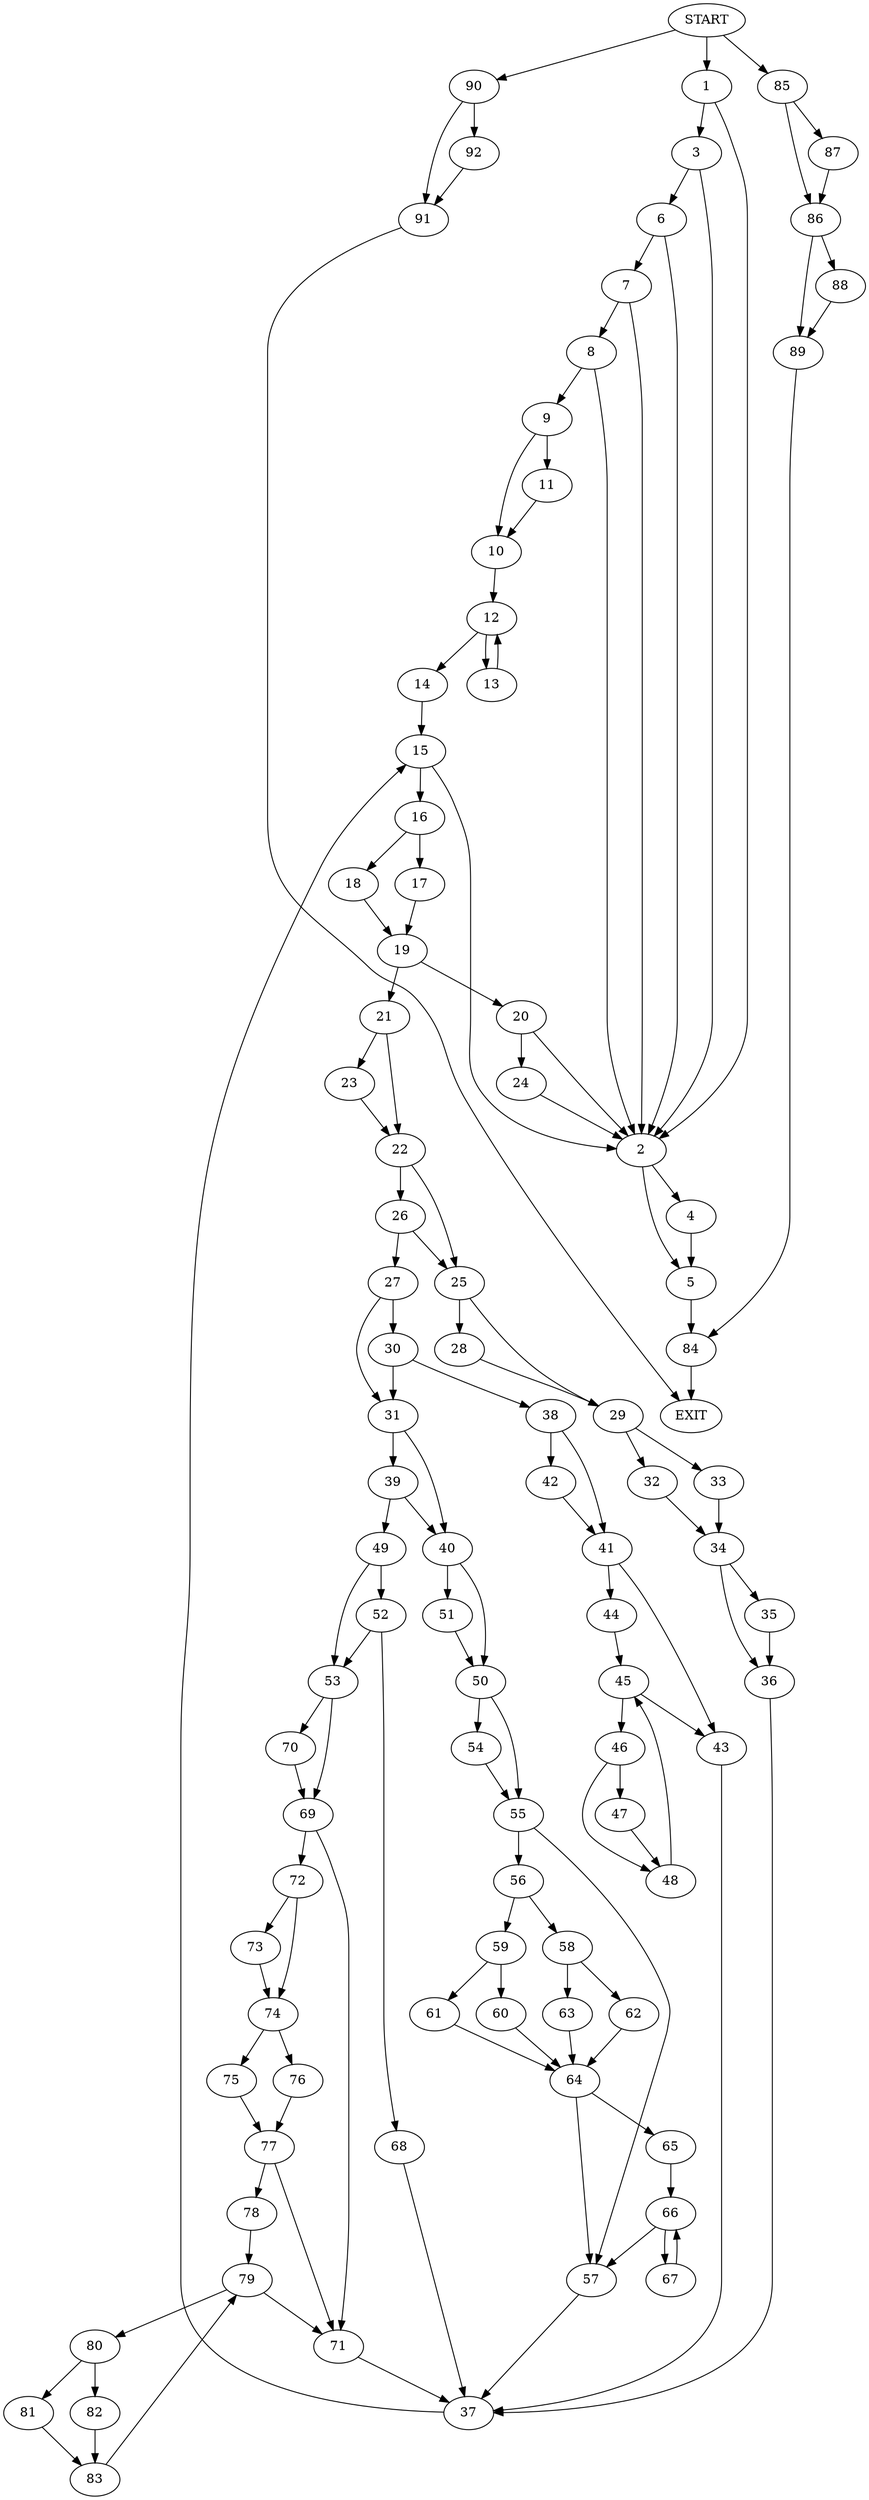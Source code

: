 digraph {
0 [label="START"]
93 [label="EXIT"]
0 -> 1
1 -> 2
1 -> 3
2 -> 4
2 -> 5
3 -> 2
3 -> 6
6 -> 7
6 -> 2
7 -> 2
7 -> 8
8 -> 2
8 -> 9
9 -> 10
9 -> 11
11 -> 10
10 -> 12
12 -> 13
12 -> 14
13 -> 12
14 -> 15
15 -> 2
15 -> 16
16 -> 17
16 -> 18
17 -> 19
18 -> 19
19 -> 20
19 -> 21
21 -> 22
21 -> 23
20 -> 2
20 -> 24
24 -> 2
23 -> 22
22 -> 25
22 -> 26
26 -> 27
26 -> 25
25 -> 28
25 -> 29
27 -> 30
27 -> 31
28 -> 29
29 -> 32
29 -> 33
33 -> 34
32 -> 34
34 -> 35
34 -> 36
35 -> 36
36 -> 37
37 -> 15
30 -> 38
30 -> 31
31 -> 39
31 -> 40
38 -> 41
38 -> 42
42 -> 41
41 -> 43
41 -> 44
43 -> 37
44 -> 45
45 -> 46
45 -> 43
46 -> 47
46 -> 48
48 -> 45
47 -> 48
39 -> 49
39 -> 40
40 -> 50
40 -> 51
49 -> 52
49 -> 53
51 -> 50
50 -> 54
50 -> 55
55 -> 56
55 -> 57
54 -> 55
56 -> 58
56 -> 59
57 -> 37
59 -> 60
59 -> 61
58 -> 62
58 -> 63
63 -> 64
62 -> 64
64 -> 65
64 -> 57
61 -> 64
60 -> 64
65 -> 66
66 -> 67
66 -> 57
67 -> 66
52 -> 53
52 -> 68
53 -> 69
53 -> 70
68 -> 37
70 -> 69
69 -> 71
69 -> 72
71 -> 37
72 -> 73
72 -> 74
74 -> 75
74 -> 76
73 -> 74
76 -> 77
75 -> 77
77 -> 78
77 -> 71
78 -> 79
79 -> 71
79 -> 80
80 -> 81
80 -> 82
82 -> 83
81 -> 83
83 -> 79
4 -> 5
5 -> 84
84 -> 93
0 -> 85
85 -> 86
85 -> 87
86 -> 88
86 -> 89
87 -> 86
88 -> 89
89 -> 84
0 -> 90
90 -> 91
90 -> 92
92 -> 91
91 -> 93
}
